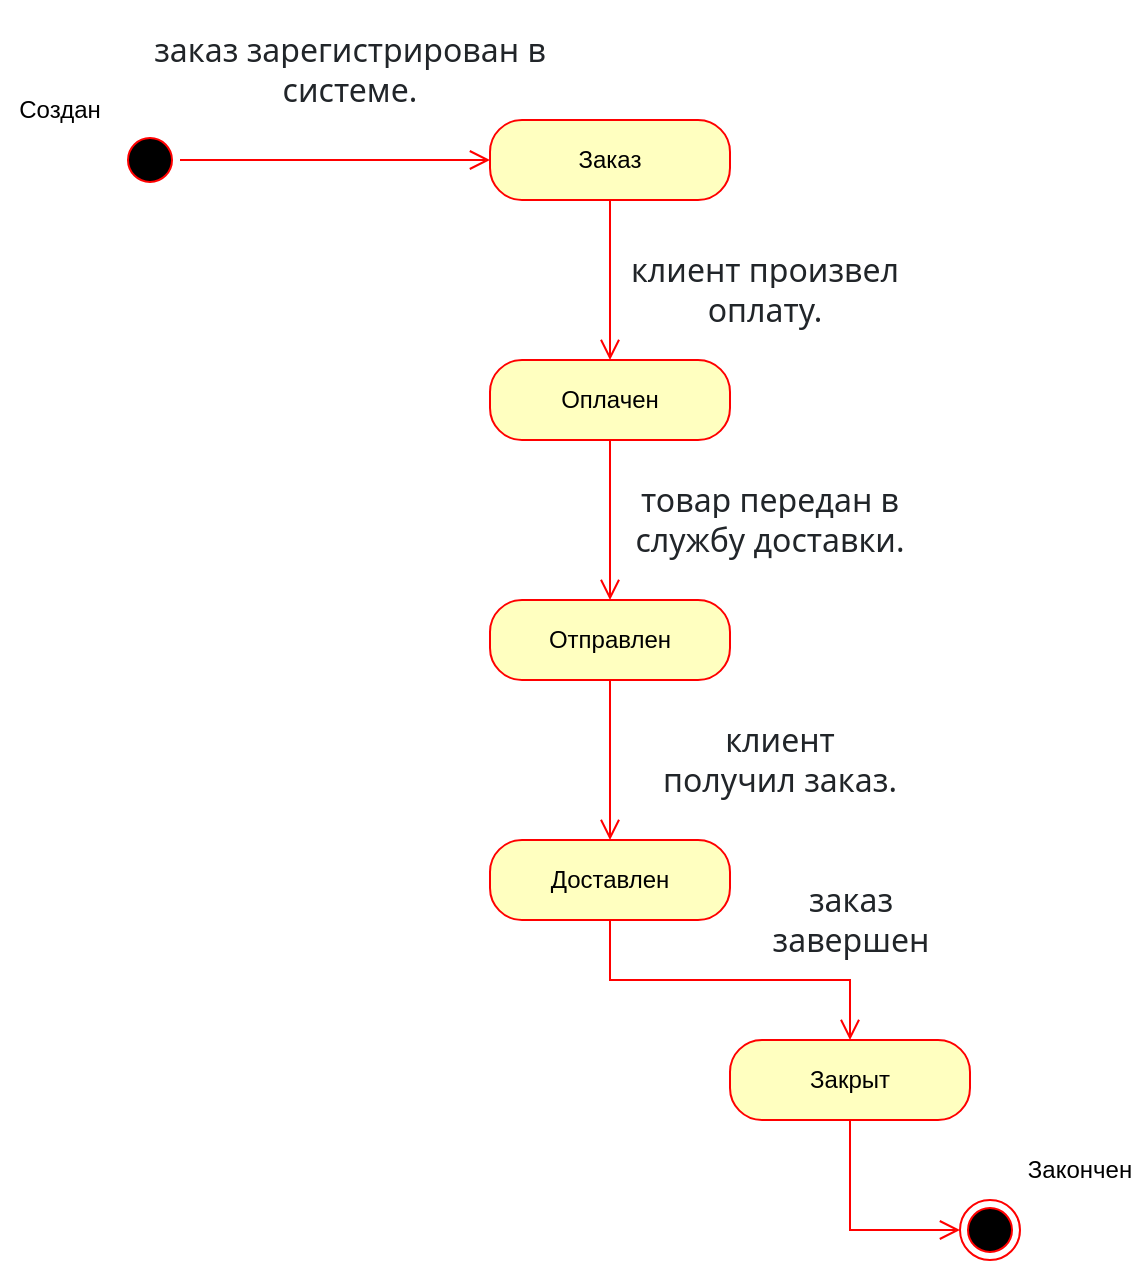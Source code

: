 <mxfile version="26.1.1">
  <diagram name="Страница — 1" id="BemVVzxOU5iVsDrlsOyV">
    <mxGraphModel dx="1434" dy="780" grid="1" gridSize="10" guides="1" tooltips="1" connect="1" arrows="1" fold="1" page="1" pageScale="1" pageWidth="827" pageHeight="1169" math="0" shadow="0">
      <root>
        <mxCell id="0" />
        <mxCell id="1" parent="0" />
        <mxCell id="4eBNM7iaJ-U1HfiIDBC7-6" value="&lt;span style=&quot;color: rgb(33, 37, 41); font-family: system-ui, -apple-system, &amp;quot;Segoe UI&amp;quot;, Roboto, &amp;quot;Helvetica Neue&amp;quot;, &amp;quot;Noto Sans&amp;quot;, &amp;quot;Liberation Sans&amp;quot;, Arial, sans-serif, &amp;quot;Apple Color Emoji&amp;quot;, &amp;quot;Segoe UI Emoji&amp;quot;, &amp;quot;Segoe UI Symbol&amp;quot;, &amp;quot;Noto Color Emoji&amp;quot;; font-size: 16px; text-align: start; background-color: rgb(255, 255, 255);&quot;&gt;заказ зарегистрирован в системе.&lt;/span&gt;" style="text;html=1;align=center;verticalAlign=middle;whiteSpace=wrap;rounded=0;" vertex="1" parent="1">
          <mxGeometry x="140" y="270" width="210" height="70" as="geometry" />
        </mxCell>
        <mxCell id="4eBNM7iaJ-U1HfiIDBC7-10" value="&lt;span style=&quot;color: rgb(33, 37, 41); font-family: system-ui, -apple-system, &amp;quot;Segoe UI&amp;quot;, Roboto, &amp;quot;Helvetica Neue&amp;quot;, &amp;quot;Noto Sans&amp;quot;, &amp;quot;Liberation Sans&amp;quot;, Arial, sans-serif, &amp;quot;Apple Color Emoji&amp;quot;, &amp;quot;Segoe UI Emoji&amp;quot;, &amp;quot;Segoe UI Symbol&amp;quot;, &amp;quot;Noto Color Emoji&amp;quot;; font-size: 16px; text-align: start; background-color: rgb(255, 255, 255);&quot;&gt;клиент произвел оплату.&lt;/span&gt;" style="text;html=1;align=center;verticalAlign=middle;whiteSpace=wrap;rounded=0;" vertex="1" parent="1">
          <mxGeometry x="370" y="390" width="165" height="50" as="geometry" />
        </mxCell>
        <mxCell id="4eBNM7iaJ-U1HfiIDBC7-11" value="Заказ" style="rounded=1;whiteSpace=wrap;html=1;arcSize=40;fontColor=#000000;fillColor=#ffffc0;strokeColor=#ff0000;" vertex="1" parent="1">
          <mxGeometry x="315" y="330" width="120" height="40" as="geometry" />
        </mxCell>
        <mxCell id="4eBNM7iaJ-U1HfiIDBC7-12" value="" style="edgeStyle=orthogonalEdgeStyle;html=1;verticalAlign=bottom;endArrow=open;endSize=8;strokeColor=#ff0000;rounded=0;entryX=0.5;entryY=0;entryDx=0;entryDy=0;" edge="1" source="4eBNM7iaJ-U1HfiIDBC7-11" parent="1" target="4eBNM7iaJ-U1HfiIDBC7-16">
          <mxGeometry relative="1" as="geometry">
            <mxPoint x="375" y="430" as="targetPoint" />
          </mxGeometry>
        </mxCell>
        <mxCell id="4eBNM7iaJ-U1HfiIDBC7-14" value="" style="ellipse;html=1;shape=startState;fillColor=#000000;strokeColor=#ff0000;" vertex="1" parent="1">
          <mxGeometry x="130" y="335" width="30" height="30" as="geometry" />
        </mxCell>
        <mxCell id="4eBNM7iaJ-U1HfiIDBC7-15" value="" style="edgeStyle=orthogonalEdgeStyle;html=1;verticalAlign=bottom;endArrow=open;endSize=8;strokeColor=#ff0000;rounded=0;entryX=0;entryY=0.5;entryDx=0;entryDy=0;" edge="1" source="4eBNM7iaJ-U1HfiIDBC7-14" parent="1" target="4eBNM7iaJ-U1HfiIDBC7-11">
          <mxGeometry relative="1" as="geometry">
            <mxPoint x="65" y="370" as="targetPoint" />
          </mxGeometry>
        </mxCell>
        <mxCell id="4eBNM7iaJ-U1HfiIDBC7-16" value="&lt;div style=&quot;text-align: start;&quot;&gt;Оплачен&lt;/div&gt;" style="rounded=1;whiteSpace=wrap;html=1;arcSize=40;fontColor=#000000;fillColor=#ffffc0;strokeColor=#ff0000;" vertex="1" parent="1">
          <mxGeometry x="315" y="450" width="120" height="40" as="geometry" />
        </mxCell>
        <mxCell id="4eBNM7iaJ-U1HfiIDBC7-17" value="" style="edgeStyle=orthogonalEdgeStyle;html=1;verticalAlign=bottom;endArrow=open;endSize=8;strokeColor=#ff0000;rounded=0;entryX=0.5;entryY=0;entryDx=0;entryDy=0;" edge="1" source="4eBNM7iaJ-U1HfiIDBC7-16" parent="1" target="4eBNM7iaJ-U1HfiIDBC7-18">
          <mxGeometry relative="1" as="geometry">
            <mxPoint x="375" y="550" as="targetPoint" />
          </mxGeometry>
        </mxCell>
        <mxCell id="4eBNM7iaJ-U1HfiIDBC7-18" value="Отправлен" style="rounded=1;whiteSpace=wrap;html=1;arcSize=40;fontColor=#000000;fillColor=#ffffc0;strokeColor=#ff0000;" vertex="1" parent="1">
          <mxGeometry x="315" y="570" width="120" height="40" as="geometry" />
        </mxCell>
        <mxCell id="4eBNM7iaJ-U1HfiIDBC7-19" value="" style="edgeStyle=orthogonalEdgeStyle;html=1;verticalAlign=bottom;endArrow=open;endSize=8;strokeColor=#ff0000;rounded=0;entryX=0.5;entryY=0;entryDx=0;entryDy=0;" edge="1" source="4eBNM7iaJ-U1HfiIDBC7-18" parent="1" target="4eBNM7iaJ-U1HfiIDBC7-21">
          <mxGeometry relative="1" as="geometry">
            <mxPoint x="375" y="670" as="targetPoint" />
          </mxGeometry>
        </mxCell>
        <mxCell id="4eBNM7iaJ-U1HfiIDBC7-20" value="&lt;span style=&quot;color: rgb(33, 37, 41); font-family: system-ui, -apple-system, &amp;quot;Segoe UI&amp;quot;, Roboto, &amp;quot;Helvetica Neue&amp;quot;, &amp;quot;Noto Sans&amp;quot;, &amp;quot;Liberation Sans&amp;quot;, Arial, sans-serif, &amp;quot;Apple Color Emoji&amp;quot;, &amp;quot;Segoe UI Emoji&amp;quot;, &amp;quot;Segoe UI Symbol&amp;quot;, &amp;quot;Noto Color Emoji&amp;quot;; font-size: 16px; text-align: start; background-color: rgb(255, 255, 255);&quot;&gt;товар передан в службу доставки.&lt;/span&gt;" style="text;html=1;align=center;verticalAlign=middle;whiteSpace=wrap;rounded=0;" vertex="1" parent="1">
          <mxGeometry x="375" y="510" width="160" height="40" as="geometry" />
        </mxCell>
        <mxCell id="4eBNM7iaJ-U1HfiIDBC7-21" value="Доставлен" style="rounded=1;whiteSpace=wrap;html=1;arcSize=40;fontColor=#000000;fillColor=#ffffc0;strokeColor=#ff0000;" vertex="1" parent="1">
          <mxGeometry x="315" y="690" width="120" height="40" as="geometry" />
        </mxCell>
        <mxCell id="4eBNM7iaJ-U1HfiIDBC7-22" value="" style="edgeStyle=orthogonalEdgeStyle;html=1;verticalAlign=bottom;endArrow=open;endSize=8;strokeColor=#ff0000;rounded=0;entryX=0.5;entryY=0;entryDx=0;entryDy=0;" edge="1" source="4eBNM7iaJ-U1HfiIDBC7-21" parent="1" target="4eBNM7iaJ-U1HfiIDBC7-24">
          <mxGeometry relative="1" as="geometry">
            <mxPoint x="375" y="780" as="targetPoint" />
          </mxGeometry>
        </mxCell>
        <mxCell id="4eBNM7iaJ-U1HfiIDBC7-23" value="&lt;span style=&quot;color: rgb(33, 37, 41); font-family: system-ui, -apple-system, &amp;quot;Segoe UI&amp;quot;, Roboto, &amp;quot;Helvetica Neue&amp;quot;, &amp;quot;Noto Sans&amp;quot;, &amp;quot;Liberation Sans&amp;quot;, Arial, sans-serif, &amp;quot;Apple Color Emoji&amp;quot;, &amp;quot;Segoe UI Emoji&amp;quot;, &amp;quot;Segoe UI Symbol&amp;quot;, &amp;quot;Noto Color Emoji&amp;quot;; font-size: 16px; text-align: start; background-color: rgb(255, 255, 255);&quot;&gt;клиент получил заказ.&lt;/span&gt;" style="text;html=1;align=center;verticalAlign=middle;whiteSpace=wrap;rounded=0;" vertex="1" parent="1">
          <mxGeometry x="400" y="630" width="120" height="40" as="geometry" />
        </mxCell>
        <mxCell id="4eBNM7iaJ-U1HfiIDBC7-24" value="Закрыт" style="rounded=1;whiteSpace=wrap;html=1;arcSize=40;fontColor=#000000;fillColor=#ffffc0;strokeColor=#ff0000;" vertex="1" parent="1">
          <mxGeometry x="435" y="790" width="120" height="40" as="geometry" />
        </mxCell>
        <mxCell id="4eBNM7iaJ-U1HfiIDBC7-25" value="" style="edgeStyle=orthogonalEdgeStyle;html=1;verticalAlign=bottom;endArrow=open;endSize=8;strokeColor=#ff0000;rounded=0;entryX=0;entryY=0.5;entryDx=0;entryDy=0;" edge="1" source="4eBNM7iaJ-U1HfiIDBC7-24" parent="1" target="4eBNM7iaJ-U1HfiIDBC7-27">
          <mxGeometry relative="1" as="geometry">
            <mxPoint x="375" y="900" as="targetPoint" />
          </mxGeometry>
        </mxCell>
        <mxCell id="4eBNM7iaJ-U1HfiIDBC7-26" value="&lt;span style=&quot;color: rgb(33, 37, 41); font-family: system-ui, -apple-system, &amp;quot;Segoe UI&amp;quot;, Roboto, &amp;quot;Helvetica Neue&amp;quot;, &amp;quot;Noto Sans&amp;quot;, &amp;quot;Liberation Sans&amp;quot;, Arial, sans-serif, &amp;quot;Apple Color Emoji&amp;quot;, &amp;quot;Segoe UI Emoji&amp;quot;, &amp;quot;Segoe UI Symbol&amp;quot;, &amp;quot;Noto Color Emoji&amp;quot;; font-size: 16px; text-align: start; background-color: rgb(255, 255, 255);&quot;&gt;заказ завершен&lt;/span&gt;" style="text;html=1;align=center;verticalAlign=middle;whiteSpace=wrap;rounded=0;" vertex="1" parent="1">
          <mxGeometry x="447.5" y="710" width="95" height="40" as="geometry" />
        </mxCell>
        <mxCell id="4eBNM7iaJ-U1HfiIDBC7-27" value="" style="ellipse;html=1;shape=endState;fillColor=#000000;strokeColor=#ff0000;" vertex="1" parent="1">
          <mxGeometry x="550" y="870" width="30" height="30" as="geometry" />
        </mxCell>
        <mxCell id="4eBNM7iaJ-U1HfiIDBC7-30" value="Создан" style="text;html=1;align=center;verticalAlign=middle;whiteSpace=wrap;rounded=0;" vertex="1" parent="1">
          <mxGeometry x="70" y="310" width="60" height="30" as="geometry" />
        </mxCell>
        <mxCell id="4eBNM7iaJ-U1HfiIDBC7-31" value="Закончен" style="text;html=1;align=center;verticalAlign=middle;whiteSpace=wrap;rounded=0;" vertex="1" parent="1">
          <mxGeometry x="580" y="840" width="60" height="30" as="geometry" />
        </mxCell>
      </root>
    </mxGraphModel>
  </diagram>
</mxfile>
